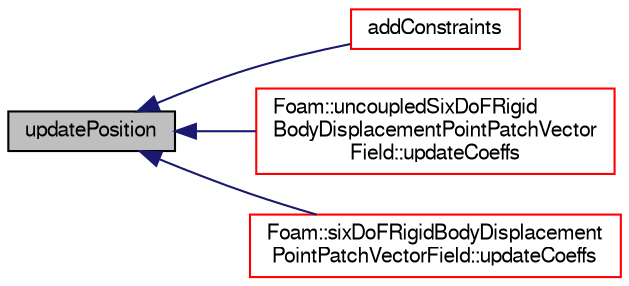 digraph "updatePosition"
{
  bgcolor="transparent";
  edge [fontname="FreeSans",fontsize="10",labelfontname="FreeSans",labelfontsize="10"];
  node [fontname="FreeSans",fontsize="10",shape=record];
  rankdir="LR";
  Node1530 [label="updatePosition",height=0.2,width=0.4,color="black", fillcolor="grey75", style="filled", fontcolor="black"];
  Node1530 -> Node1531 [dir="back",color="midnightblue",fontsize="10",style="solid",fontname="FreeSans"];
  Node1531 [label="addConstraints",height=0.2,width=0.4,color="red",URL="$a29530.html#a23dd71414ffe550535f783a02bea023b",tooltip="Add restraints to the motion, public to allow external. "];
  Node1530 -> Node1535 [dir="back",color="midnightblue",fontsize="10",style="solid",fontname="FreeSans"];
  Node1535 [label="Foam::uncoupledSixDoFRigid\lBodyDisplacementPointPatchVector\lField::updateCoeffs",height=0.2,width=0.4,color="red",URL="$a29474.html#a7e24eafac629d3733181cd942d4c902f",tooltip="Update the coefficients associated with the patch field. "];
  Node1530 -> Node1537 [dir="back",color="midnightblue",fontsize="10",style="solid",fontname="FreeSans"];
  Node1537 [label="Foam::sixDoFRigidBodyDisplacement\lPointPatchVectorField::updateCoeffs",height=0.2,width=0.4,color="red",URL="$a29470.html#a7e24eafac629d3733181cd942d4c902f",tooltip="Update the coefficients associated with the patch field. "];
}
